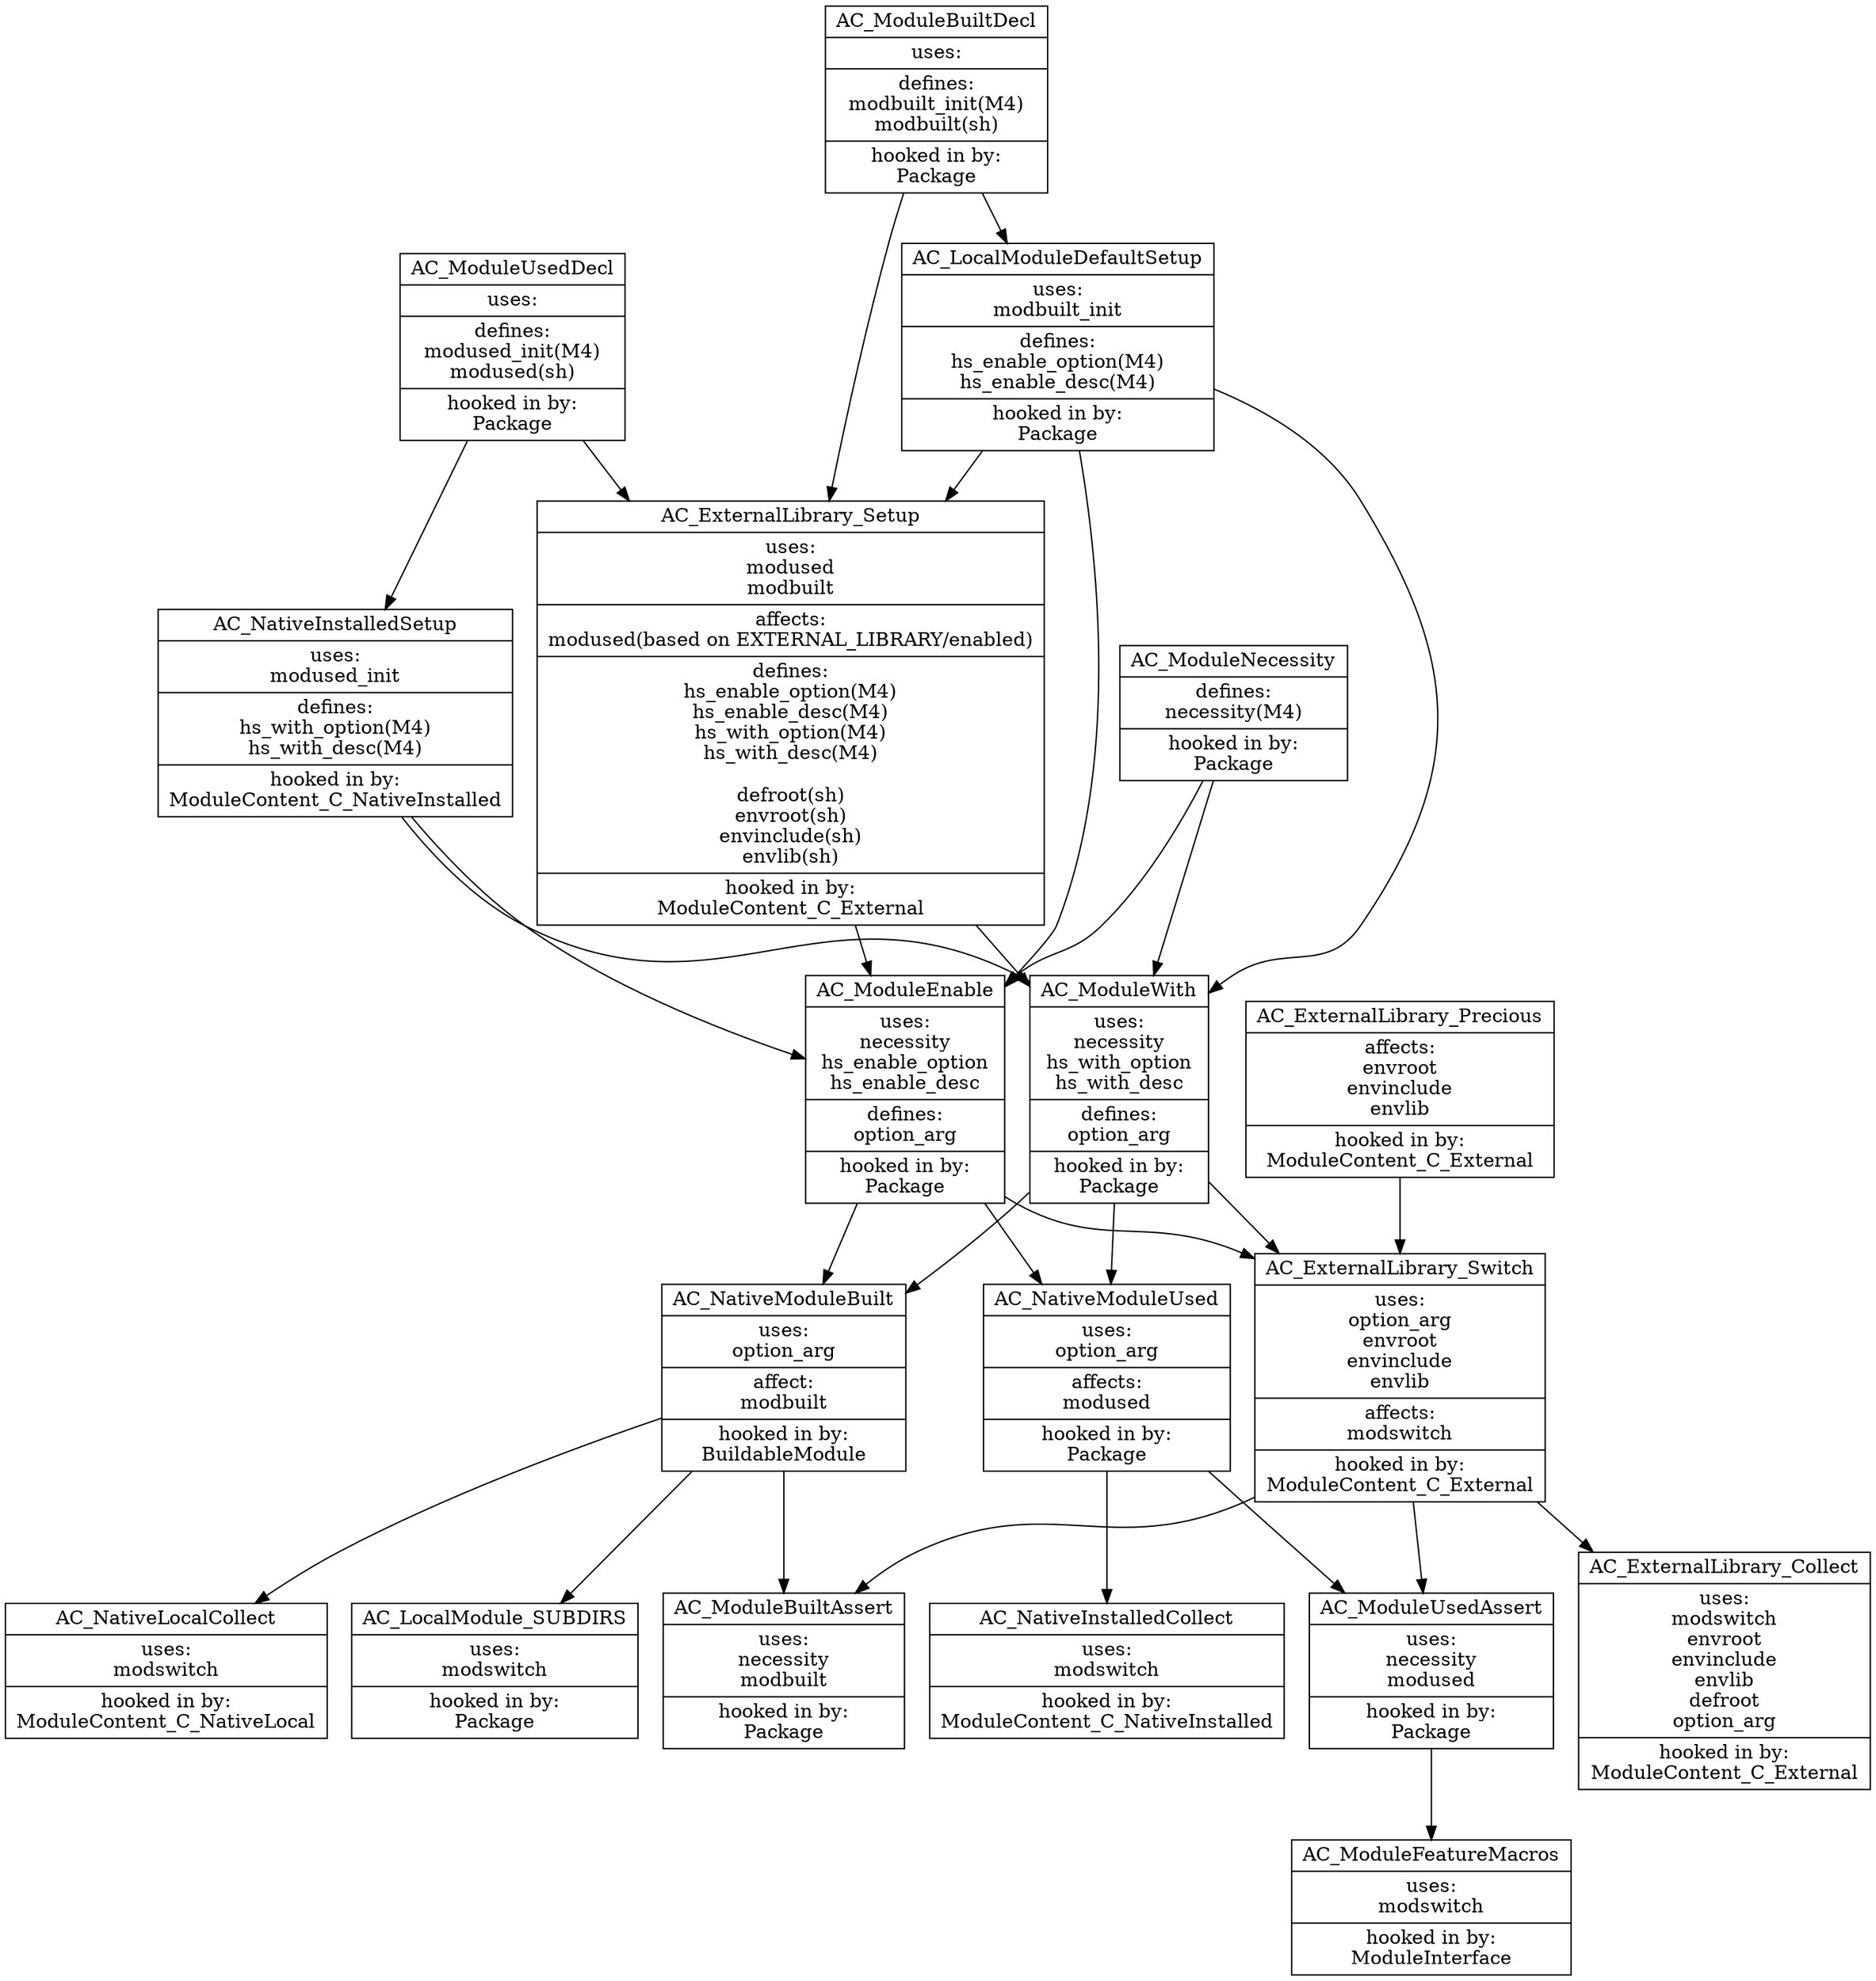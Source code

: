 digraph Optmods {
   
   node[shape=record];

   AC_ModuleNecessity
      [label="{AC_ModuleNecessity|defines:\nnecessity(M4)|hooked in by:\nPackage}"];

   AC_ModuleBuiltDecl
      [label="{AC_ModuleBuiltDecl|uses:|defines:\nmodbuilt_init(M4)\nmodbuilt(sh)|hooked in by:\nPackage}"];

   AC_ModuleUsedDecl
      [label="{AC_ModuleUsedDecl|uses:|defines:\nmodused_init(M4)\nmodused(sh)|hooked in by:\nPackage}"];

   AC_ModuleFeatureMacros
      [label="{AC_ModuleFeatureMacros|uses:\nmodswitch|hooked in by:\nModuleInterface}"];

   AC_LocalModuleDefaultSetup
      [label="{AC_LocalModuleDefaultSetup|uses:\nmodbuilt_init|defines:\nhs_enable_option(M4)\nhs_enable_desc(M4)|hooked in by:\nPackage}"];

   AC_NativeInstalledSetup
      [label="{AC_NativeInstalledSetup|uses:\nmodused_init|defines:\nhs_with_option(M4)\nhs_with_desc(M4)|hooked in by:\nModuleContent_C_NativeInstalled}"];

   AC_ExternalLibrary_Setup
      [label="{AC_ExternalLibrary_Setup|uses:\nmodused\nmodbuilt|affects:\nmodused(based on EXTERNAL_LIBRARY/enabled)|defines:\nhs_enable_option(M4)\nhs_enable_desc(M4)\nhs_with_option(M4)\nhs_with_desc(M4)\n\ndefroot(sh)\nenvroot(sh)\nenvinclude(sh)\nenvlib(sh)\n|hooked in by:\nModuleContent_C_External}"];

   AC_ExternalLibrary_Precious
      [label="{AC_ExternalLibrary_Precious|affects:\nenvroot\nenvinclude\nenvlib|hooked in by:\nModuleContent_C_External}"];
   
   AC_ModuleWith
      [label="{AC_ModuleWith|uses:\nnecessity\nhs_with_option\nhs_with_desc\n|defines:\noption_arg|hooked in by:\nPackage}"];

   AC_ModuleEnable
      [label="{AC_ModuleEnable|uses:\nnecessity\nhs_enable_option\nhs_enable_desc\n|defines:\noption_arg|hooked in by:\nPackage}"];
   
   AC_NativeModuleUsed
      [label="{AC_NativeModuleUsed|uses:\noption_arg|affects:\nmodused|hooked in by:\nPackage}"];

   AC_NativeModuleBuilt
      [label="{AC_NativeModuleBuilt|uses:\noption_arg|affect:\nmodbuilt|hooked in by:\nBuildableModule}"];

   AC_ExternalLibrary_Switch
      [label="{AC_ExternalLibrary_Switch|uses:\noption_arg\nenvroot\nenvinclude\nenvlib|affects:\nmodswitch|hooked in by:\nModuleContent_C_External}"];
   
   AC_LocalModule_SUBDIRS
      [label="{AC_LocalModule_SUBDIRS|uses:\nmodswitch|hooked in by:\nPackage}"];

   AC_ModuleUsedAssert
      [label="{AC_ModuleUsedAssert|uses:\nnecessity\nmodused|hooked in by:\nPackage}"];
   
   AC_ModuleBuiltAssert
      [label="{AC_ModuleBuiltAssert|uses:\nnecessity\nmodbuilt|hooked in by:\nPackage}"];
   
   AC_NativeLocalCollect
      [label="{AC_NativeLocalCollect|uses:\nmodswitch|hooked in by:\nModuleContent_C_NativeLocal}"];

   AC_NativeInstalledCollect
      [label="{AC_NativeInstalledCollect|uses:\nmodswitch|hooked in by:\nModuleContent_C_NativeInstalled}"];

   AC_ExternalLibrary_Collect
      [label="{AC_ExternalLibrary_Collect|uses:\nmodswitch\nenvroot\nenvinclude\nenvlib\ndefroot\noption_arg|hooked in by:\nModuleContent_C_External}"];

   AC_ModuleNecessity -> AC_ModuleEnable;
   AC_ModuleNecessity -> AC_ModuleWith;
   
   AC_ModuleBuiltDecl -> AC_LocalModuleDefaultSetup;
   AC_ModuleBuiltDecl -> AC_ExternalLibrary_Setup;
   AC_ModuleUsedDecl -> AC_NativeInstalledSetup;
   AC_ModuleUsedDecl -> AC_ExternalLibrary_Setup;

   AC_LocalModuleDefaultSetup -> AC_ModuleEnable;
   AC_LocalModuleDefaultSetup -> AC_ModuleWith;
   AC_LocalModuleDefaultSetup -> AC_ExternalLibrary_Setup;
   AC_NativeInstalledSetup -> AC_ModuleEnable;
   AC_NativeInstalledSetup -> AC_ModuleWith;
   AC_ExternalLibrary_Setup -> AC_ModuleEnable;
   AC_ExternalLibrary_Setup -> AC_ModuleWith;

   AC_ModuleEnable -> AC_NativeModuleUsed;
   AC_ModuleEnable -> AC_NativeModuleBuilt;
   AC_ModuleWith   -> AC_NativeModuleUsed;
   AC_ModuleWith   -> AC_NativeModuleBuilt;
   AC_ModuleEnable -> AC_ExternalLibrary_Switch;
   AC_ModuleWith   -> AC_ExternalLibrary_Switch;
   
   AC_ExternalLibrary_Precious -> AC_ExternalLibrary_Switch;

   AC_NativeModuleUsed -> AC_ModuleUsedAssert;
   AC_NativeModuleBuilt -> AC_ModuleBuiltAssert;
   AC_NativeModuleBuilt -> AC_LocalModule_SUBDIRS;
   AC_NativeModuleBuilt -> AC_NativeLocalCollect;
   AC_NativeModuleUsed -> AC_NativeInstalledCollect;

   AC_ModuleUsedAssert -> AC_ModuleFeatureMacros;

   AC_ExternalLibrary_Switch -> AC_ModuleUsedAssert;
   AC_ExternalLibrary_Switch -> AC_ModuleBuiltAssert;
   AC_ExternalLibrary_Switch -> AC_ExternalLibrary_Collect;
}
